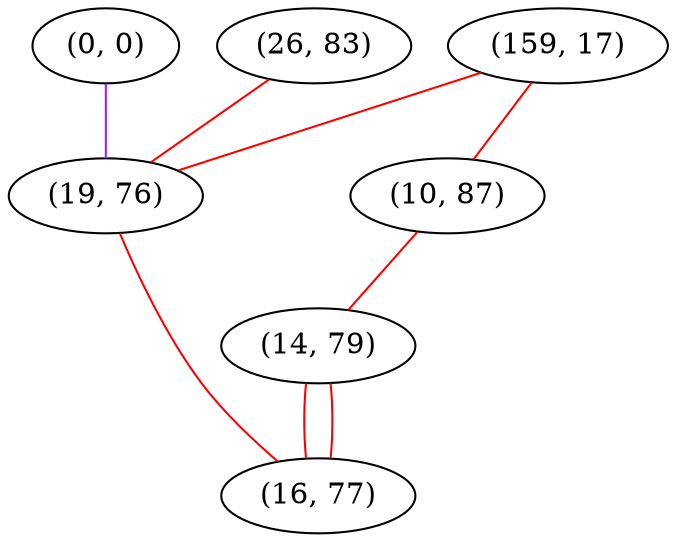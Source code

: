 graph "" {
"(0, 0)";
"(26, 83)";
"(159, 17)";
"(19, 76)";
"(10, 87)";
"(14, 79)";
"(16, 77)";
"(0, 0)" -- "(19, 76)"  [color=purple, key=0, weight=4];
"(26, 83)" -- "(19, 76)"  [color=red, key=0, weight=1];
"(159, 17)" -- "(10, 87)"  [color=red, key=0, weight=1];
"(159, 17)" -- "(19, 76)"  [color=red, key=0, weight=1];
"(19, 76)" -- "(16, 77)"  [color=red, key=0, weight=1];
"(10, 87)" -- "(14, 79)"  [color=red, key=0, weight=1];
"(14, 79)" -- "(16, 77)"  [color=red, key=0, weight=1];
"(14, 79)" -- "(16, 77)"  [color=red, key=1, weight=1];
}
